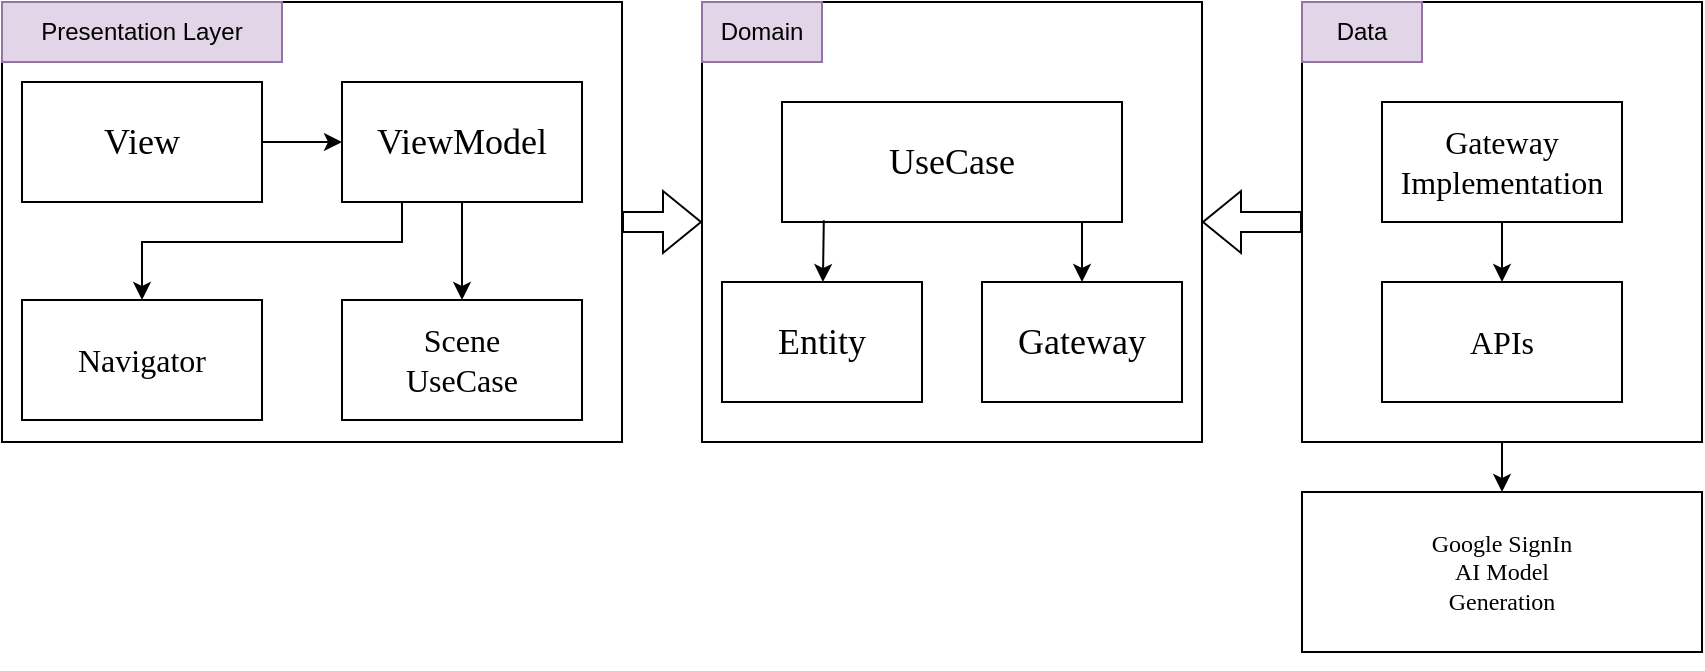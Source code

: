 <mxfile version="22.1.2" type="device">
  <diagram name="Page-1" id="ulNbH2D-7nKXdmOGbU0f">
    <mxGraphModel dx="1085" dy="645" grid="1" gridSize="10" guides="1" tooltips="1" connect="1" arrows="1" fold="1" page="0" pageScale="1" pageWidth="827" pageHeight="1169" math="0" shadow="0">
      <root>
        <mxCell id="0" />
        <mxCell id="1" parent="0" />
        <mxCell id="d-Uvvl899WZsjzorFZcb-75" value="" style="rounded=0;whiteSpace=wrap;html=1;fillColor=none;" vertex="1" parent="1">
          <mxGeometry x="800" y="280" width="200" height="220" as="geometry" />
        </mxCell>
        <mxCell id="d-Uvvl899WZsjzorFZcb-67" value="" style="rounded=0;whiteSpace=wrap;html=1;fillColor=none;" vertex="1" parent="1">
          <mxGeometry x="500" y="280" width="250" height="220" as="geometry" />
        </mxCell>
        <mxCell id="d-Uvvl899WZsjzorFZcb-65" value="" style="rounded=0;whiteSpace=wrap;html=1;fillColor=none;" vertex="1" parent="1">
          <mxGeometry x="150" y="280" width="310" height="220" as="geometry" />
        </mxCell>
        <mxCell id="d-Uvvl899WZsjzorFZcb-62" value="" style="edgeStyle=orthogonalEdgeStyle;rounded=0;orthogonalLoop=1;jettySize=auto;html=1;" edge="1" parent="1" source="d-Uvvl899WZsjzorFZcb-57" target="d-Uvvl899WZsjzorFZcb-58">
          <mxGeometry relative="1" as="geometry" />
        </mxCell>
        <mxCell id="d-Uvvl899WZsjzorFZcb-57" value="&lt;font style=&quot;font-size: 18px;&quot; face=&quot;Times New Roman&quot;&gt;View&lt;/font&gt;" style="rounded=0;whiteSpace=wrap;html=1;" vertex="1" parent="1">
          <mxGeometry x="160" y="320" width="120" height="60" as="geometry" />
        </mxCell>
        <mxCell id="d-Uvvl899WZsjzorFZcb-61" value="" style="edgeStyle=orthogonalEdgeStyle;rounded=0;orthogonalLoop=1;jettySize=auto;html=1;" edge="1" parent="1" source="d-Uvvl899WZsjzorFZcb-58" target="d-Uvvl899WZsjzorFZcb-60">
          <mxGeometry relative="1" as="geometry" />
        </mxCell>
        <mxCell id="d-Uvvl899WZsjzorFZcb-58" value="&lt;font face=&quot;Times New Roman&quot; style=&quot;font-size: 18px;&quot;&gt;ViewModel&lt;/font&gt;" style="rounded=0;whiteSpace=wrap;html=1;" vertex="1" parent="1">
          <mxGeometry x="320" y="320" width="120" height="60" as="geometry" />
        </mxCell>
        <mxCell id="d-Uvvl899WZsjzorFZcb-59" value="&lt;font face=&quot;Times New Roman&quot;&gt;&lt;span style=&quot;font-size: 16px;&quot;&gt;Navigator&lt;/span&gt;&lt;/font&gt;" style="rounded=0;whiteSpace=wrap;html=1;" vertex="1" parent="1">
          <mxGeometry x="160" y="429" width="120" height="60" as="geometry" />
        </mxCell>
        <mxCell id="d-Uvvl899WZsjzorFZcb-60" value="&lt;font face=&quot;Times New Roman&quot; style=&quot;font-size: 16px;&quot;&gt;Scene&lt;br style=&quot;border-color: var(--border-color);&quot;&gt;UseCase&lt;/font&gt;" style="rounded=0;whiteSpace=wrap;html=1;" vertex="1" parent="1">
          <mxGeometry x="320" y="429" width="120" height="60" as="geometry" />
        </mxCell>
        <mxCell id="d-Uvvl899WZsjzorFZcb-64" value="" style="endArrow=classic;html=1;rounded=0;exitX=0.25;exitY=1;exitDx=0;exitDy=0;entryX=0.5;entryY=0;entryDx=0;entryDy=0;" edge="1" parent="1" source="d-Uvvl899WZsjzorFZcb-58" target="d-Uvvl899WZsjzorFZcb-59">
          <mxGeometry width="50" height="50" relative="1" as="geometry">
            <mxPoint x="380" y="400" as="sourcePoint" />
            <mxPoint x="430" y="350" as="targetPoint" />
            <Array as="points">
              <mxPoint x="350" y="400" />
              <mxPoint x="220" y="400" />
            </Array>
          </mxGeometry>
        </mxCell>
        <mxCell id="d-Uvvl899WZsjzorFZcb-66" value="Presentation Layer" style="text;strokeColor=#9673a6;align=center;fillColor=#e1d5e7;html=1;verticalAlign=middle;whiteSpace=wrap;rounded=0;" vertex="1" parent="1">
          <mxGeometry x="150" y="280" width="140" height="30" as="geometry" />
        </mxCell>
        <mxCell id="d-Uvvl899WZsjzorFZcb-68" value="Domain" style="text;strokeColor=#9673a6;align=center;fillColor=#e1d5e7;html=1;verticalAlign=middle;whiteSpace=wrap;rounded=0;" vertex="1" parent="1">
          <mxGeometry x="500" y="280" width="60" height="30" as="geometry" />
        </mxCell>
        <mxCell id="d-Uvvl899WZsjzorFZcb-69" value="&lt;font face=&quot;Times New Roman&quot; style=&quot;font-size: 18px;&quot;&gt;Entity&lt;/font&gt;" style="rounded=0;whiteSpace=wrap;html=1;" vertex="1" parent="1">
          <mxGeometry x="510" y="420" width="100" height="60" as="geometry" />
        </mxCell>
        <mxCell id="d-Uvvl899WZsjzorFZcb-70" value="&lt;font face=&quot;Times New Roman&quot; style=&quot;font-size: 18px;&quot;&gt;Gateway&lt;/font&gt;" style="rounded=0;whiteSpace=wrap;html=1;" vertex="1" parent="1">
          <mxGeometry x="640" y="420" width="100" height="60" as="geometry" />
        </mxCell>
        <mxCell id="d-Uvvl899WZsjzorFZcb-71" value="&lt;font style=&quot;font-size: 18px;&quot; face=&quot;Times New Roman&quot;&gt;UseCase&lt;/font&gt;" style="rounded=0;whiteSpace=wrap;html=1;" vertex="1" parent="1">
          <mxGeometry x="540" y="330" width="170" height="60" as="geometry" />
        </mxCell>
        <mxCell id="d-Uvvl899WZsjzorFZcb-72" value="" style="endArrow=classic;html=1;rounded=0;exitX=0.123;exitY=0.985;exitDx=0;exitDy=0;exitPerimeter=0;" edge="1" parent="1" source="d-Uvvl899WZsjzorFZcb-71" target="d-Uvvl899WZsjzorFZcb-69">
          <mxGeometry width="50" height="50" relative="1" as="geometry">
            <mxPoint x="550" y="400" as="sourcePoint" />
            <mxPoint x="600" y="350" as="targetPoint" />
          </mxGeometry>
        </mxCell>
        <mxCell id="d-Uvvl899WZsjzorFZcb-73" value="" style="endArrow=classic;html=1;rounded=0;entryX=0.5;entryY=0;entryDx=0;entryDy=0;" edge="1" parent="1" target="d-Uvvl899WZsjzorFZcb-70">
          <mxGeometry width="50" height="50" relative="1" as="geometry">
            <mxPoint x="690" y="390" as="sourcePoint" />
            <mxPoint x="690" y="420" as="targetPoint" />
          </mxGeometry>
        </mxCell>
        <mxCell id="d-Uvvl899WZsjzorFZcb-83" value="" style="edgeStyle=orthogonalEdgeStyle;rounded=0;orthogonalLoop=1;jettySize=auto;html=1;" edge="1" parent="1" source="d-Uvvl899WZsjzorFZcb-75" target="d-Uvvl899WZsjzorFZcb-82">
          <mxGeometry relative="1" as="geometry" />
        </mxCell>
        <mxCell id="d-Uvvl899WZsjzorFZcb-76" value="Data" style="text;strokeColor=#9673a6;align=center;fillColor=#e1d5e7;html=1;verticalAlign=middle;whiteSpace=wrap;rounded=0;" vertex="1" parent="1">
          <mxGeometry x="800" y="280" width="60" height="30" as="geometry" />
        </mxCell>
        <mxCell id="d-Uvvl899WZsjzorFZcb-92" value="" style="edgeStyle=orthogonalEdgeStyle;rounded=0;orthogonalLoop=1;jettySize=auto;html=1;" edge="1" parent="1" source="d-Uvvl899WZsjzorFZcb-77" target="d-Uvvl899WZsjzorFZcb-78">
          <mxGeometry relative="1" as="geometry" />
        </mxCell>
        <mxCell id="d-Uvvl899WZsjzorFZcb-77" value="&lt;font face=&quot;Times New Roman&quot; style=&quot;font-size: 16px;&quot;&gt;Gateway&lt;br&gt;Implementation&lt;/font&gt;" style="rounded=0;whiteSpace=wrap;html=1;" vertex="1" parent="1">
          <mxGeometry x="840" y="330" width="120" height="60" as="geometry" />
        </mxCell>
        <mxCell id="d-Uvvl899WZsjzorFZcb-78" value="&lt;font style=&quot;font-size: 16px;&quot; face=&quot;Times New Roman&quot;&gt;APIs&lt;/font&gt;" style="rounded=0;whiteSpace=wrap;html=1;" vertex="1" parent="1">
          <mxGeometry x="840" y="420" width="120" height="60" as="geometry" />
        </mxCell>
        <mxCell id="d-Uvvl899WZsjzorFZcb-82" value="" style="rounded=0;whiteSpace=wrap;html=1;fillColor=none;" vertex="1" parent="1">
          <mxGeometry x="800" y="525" width="200" height="80" as="geometry" />
        </mxCell>
        <mxCell id="d-Uvvl899WZsjzorFZcb-84" value="&lt;font style=&quot;font-size: 12px;&quot; face=&quot;Times New Roman&quot;&gt;Google SignIn&lt;br&gt;AI Model&lt;br&gt;Generation&lt;/font&gt;" style="text;strokeColor=none;align=center;fillColor=none;html=1;verticalAlign=middle;whiteSpace=wrap;rounded=0;" vertex="1" parent="1">
          <mxGeometry x="855" y="540" width="90" height="50" as="geometry" />
        </mxCell>
        <mxCell id="d-Uvvl899WZsjzorFZcb-86" style="edgeStyle=orthogonalEdgeStyle;rounded=0;orthogonalLoop=1;jettySize=auto;html=1;exitX=0.5;exitY=1;exitDx=0;exitDy=0;" edge="1" parent="1" source="d-Uvvl899WZsjzorFZcb-82" target="d-Uvvl899WZsjzorFZcb-82">
          <mxGeometry relative="1" as="geometry" />
        </mxCell>
        <mxCell id="d-Uvvl899WZsjzorFZcb-89" value="" style="shape=flexArrow;endArrow=classic;html=1;rounded=0;exitX=1;exitY=0.5;exitDx=0;exitDy=0;entryX=0;entryY=0.5;entryDx=0;entryDy=0;" edge="1" parent="1" source="d-Uvvl899WZsjzorFZcb-65" target="d-Uvvl899WZsjzorFZcb-67">
          <mxGeometry width="50" height="50" relative="1" as="geometry">
            <mxPoint x="600" y="480" as="sourcePoint" />
            <mxPoint x="650" y="430" as="targetPoint" />
          </mxGeometry>
        </mxCell>
        <mxCell id="d-Uvvl899WZsjzorFZcb-90" value="" style="shape=flexArrow;endArrow=classic;html=1;rounded=0;exitX=0;exitY=0.5;exitDx=0;exitDy=0;entryX=1;entryY=0.5;entryDx=0;entryDy=0;" edge="1" parent="1" source="d-Uvvl899WZsjzorFZcb-75" target="d-Uvvl899WZsjzorFZcb-67">
          <mxGeometry width="50" height="50" relative="1" as="geometry">
            <mxPoint x="600" y="480" as="sourcePoint" />
            <mxPoint x="650" y="430" as="targetPoint" />
          </mxGeometry>
        </mxCell>
      </root>
    </mxGraphModel>
  </diagram>
</mxfile>
